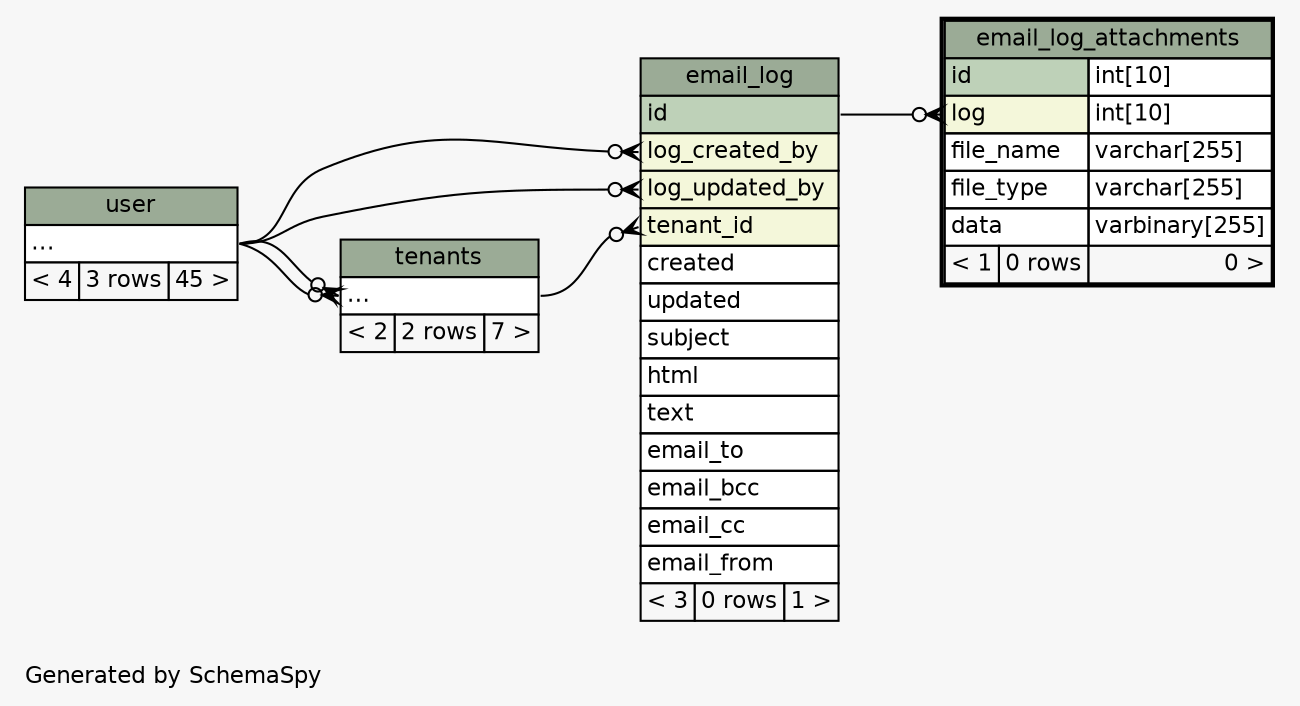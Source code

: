 // dot 2.38.0 on Linux 4.9.0-5-amd64
// SchemaSpy rev 590
digraph "twoDegreesRelationshipsDiagram" {
  graph [
    rankdir="RL"
    bgcolor="#f7f7f7"
    label="\nGenerated by SchemaSpy"
    labeljust="l"
    nodesep="0.18"
    ranksep="0.46"
    fontname="Helvetica"
    fontsize="11"
  ];
  node [
    fontname="Helvetica"
    fontsize="11"
    shape="plaintext"
  ];
  edge [
    arrowsize="0.8"
  ];
  "email_log":"log_created_by":w -> "user":"elipses":e [arrowhead=none dir=back arrowtail=crowodot];
  "email_log":"log_updated_by":w -> "user":"elipses":e [arrowhead=none dir=back arrowtail=crowodot];
  "email_log":"tenant_id":w -> "tenants":"elipses":e [arrowhead=none dir=back arrowtail=crowodot];
  "email_log_attachments":"log":w -> "email_log":"id":e [arrowhead=none dir=back arrowtail=crowodot];
  "tenants":"elipses":w -> "user":"elipses":e [arrowhead=none dir=back arrowtail=crowodot];
  "tenants":"elipses":w -> "user":"elipses":e [arrowhead=none dir=back arrowtail=crowodot];
  "email_log" [
    label=<
    <TABLE BORDER="0" CELLBORDER="1" CELLSPACING="0" BGCOLOR="#ffffff">
      <TR><TD COLSPAN="3" BGCOLOR="#9bab96" ALIGN="CENTER">email_log</TD></TR>
      <TR><TD PORT="id" COLSPAN="3" BGCOLOR="#bed1b8" ALIGN="LEFT">id</TD></TR>
      <TR><TD PORT="log_created_by" COLSPAN="3" BGCOLOR="#f4f7da" ALIGN="LEFT">log_created_by</TD></TR>
      <TR><TD PORT="log_updated_by" COLSPAN="3" BGCOLOR="#f4f7da" ALIGN="LEFT">log_updated_by</TD></TR>
      <TR><TD PORT="tenant_id" COLSPAN="3" BGCOLOR="#f4f7da" ALIGN="LEFT">tenant_id</TD></TR>
      <TR><TD PORT="created" COLSPAN="3" ALIGN="LEFT">created</TD></TR>
      <TR><TD PORT="updated" COLSPAN="3" ALIGN="LEFT">updated</TD></TR>
      <TR><TD PORT="subject" COLSPAN="3" ALIGN="LEFT">subject</TD></TR>
      <TR><TD PORT="html" COLSPAN="3" ALIGN="LEFT">html</TD></TR>
      <TR><TD PORT="text" COLSPAN="3" ALIGN="LEFT">text</TD></TR>
      <TR><TD PORT="email_to" COLSPAN="3" ALIGN="LEFT">email_to</TD></TR>
      <TR><TD PORT="email_bcc" COLSPAN="3" ALIGN="LEFT">email_bcc</TD></TR>
      <TR><TD PORT="email_cc" COLSPAN="3" ALIGN="LEFT">email_cc</TD></TR>
      <TR><TD PORT="email_from" COLSPAN="3" ALIGN="LEFT">email_from</TD></TR>
      <TR><TD ALIGN="LEFT" BGCOLOR="#f7f7f7">&lt; 3</TD><TD ALIGN="RIGHT" BGCOLOR="#f7f7f7">0 rows</TD><TD ALIGN="RIGHT" BGCOLOR="#f7f7f7">1 &gt;</TD></TR>
    </TABLE>>
    URL="email_log.html"
    tooltip="email_log"
  ];
  "email_log_attachments" [
    label=<
    <TABLE BORDER="2" CELLBORDER="1" CELLSPACING="0" BGCOLOR="#ffffff">
      <TR><TD COLSPAN="3" BGCOLOR="#9bab96" ALIGN="CENTER">email_log_attachments</TD></TR>
      <TR><TD PORT="id" COLSPAN="2" BGCOLOR="#bed1b8" ALIGN="LEFT">id</TD><TD PORT="id.type" ALIGN="LEFT">int[10]</TD></TR>
      <TR><TD PORT="log" COLSPAN="2" BGCOLOR="#f4f7da" ALIGN="LEFT">log</TD><TD PORT="log.type" ALIGN="LEFT">int[10]</TD></TR>
      <TR><TD PORT="file_name" COLSPAN="2" ALIGN="LEFT">file_name</TD><TD PORT="file_name.type" ALIGN="LEFT">varchar[255]</TD></TR>
      <TR><TD PORT="file_type" COLSPAN="2" ALIGN="LEFT">file_type</TD><TD PORT="file_type.type" ALIGN="LEFT">varchar[255]</TD></TR>
      <TR><TD PORT="data" COLSPAN="2" ALIGN="LEFT">data</TD><TD PORT="data.type" ALIGN="LEFT">varbinary[255]</TD></TR>
      <TR><TD ALIGN="LEFT" BGCOLOR="#f7f7f7">&lt; 1</TD><TD ALIGN="RIGHT" BGCOLOR="#f7f7f7">0 rows</TD><TD ALIGN="RIGHT" BGCOLOR="#f7f7f7">0 &gt;</TD></TR>
    </TABLE>>
    URL="email_log_attachments.html"
    tooltip="email_log_attachments"
  ];
  "tenants" [
    label=<
    <TABLE BORDER="0" CELLBORDER="1" CELLSPACING="0" BGCOLOR="#ffffff">
      <TR><TD COLSPAN="3" BGCOLOR="#9bab96" ALIGN="CENTER">tenants</TD></TR>
      <TR><TD PORT="elipses" COLSPAN="3" ALIGN="LEFT">...</TD></TR>
      <TR><TD ALIGN="LEFT" BGCOLOR="#f7f7f7">&lt; 2</TD><TD ALIGN="RIGHT" BGCOLOR="#f7f7f7">2 rows</TD><TD ALIGN="RIGHT" BGCOLOR="#f7f7f7">7 &gt;</TD></TR>
    </TABLE>>
    URL="tenants.html"
    tooltip="tenants"
  ];
  "user" [
    label=<
    <TABLE BORDER="0" CELLBORDER="1" CELLSPACING="0" BGCOLOR="#ffffff">
      <TR><TD COLSPAN="3" BGCOLOR="#9bab96" ALIGN="CENTER">user</TD></TR>
      <TR><TD PORT="elipses" COLSPAN="3" ALIGN="LEFT">...</TD></TR>
      <TR><TD ALIGN="LEFT" BGCOLOR="#f7f7f7">&lt; 4</TD><TD ALIGN="RIGHT" BGCOLOR="#f7f7f7">3 rows</TD><TD ALIGN="RIGHT" BGCOLOR="#f7f7f7">45 &gt;</TD></TR>
    </TABLE>>
    URL="user.html"
    tooltip="user"
  ];
}
